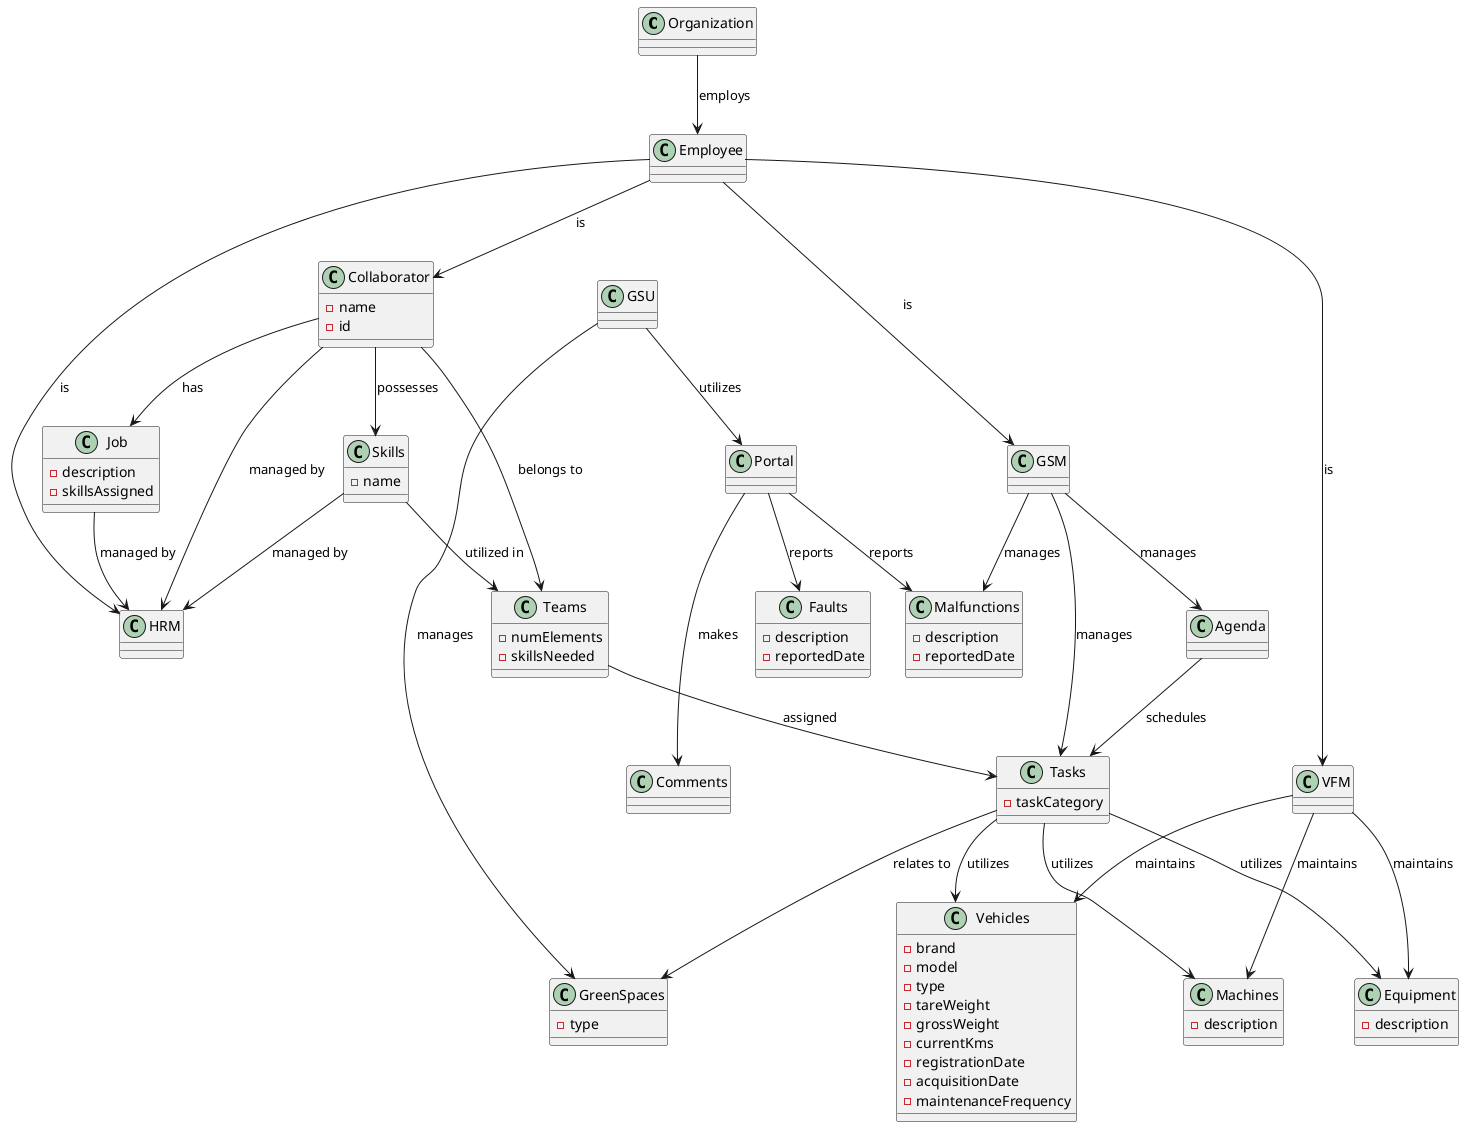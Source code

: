 @startuml


class Organization {
}

class Employee {
}

class Collaborator {
  - name 
  - id 
}

class HRM {
}

class GSM {
}

class VFM {
}

class Job {
  - description
  - skillsAssigned
}

class Skills {
  - name 
}

class Teams {
  - numElements 
  - skillsNeeded
}

class Tasks {
  - taskCategory 
}

class Agenda {
  
}

class Malfunctions {
  - description 
  - reportedDate 
}

class GreenSpaces {
  - type 
}

class Equipment {
  - description 
}

class Vehicles {
  - brand 
  - model 
  - type 
  - tareWeight 
  - grossWeight 
  - currentKms 
  - registrationDate
  - acquisitionDate 
  - maintenanceFrequency 
}

class Machines {
  - description 
}

class GSU {
}

class Portal {
}

class Faults {
  - description 
  - reportedDate
}

class Comments {
}


Organization --> Employee : "employs"

Employee --> Collaborator : "is"
Employee --> HRM : "is"
Employee --> GSM : "is"
Employee --> VFM : "is"

Collaborator --> HRM : "managed by"
Collaborator --> Job : "has"
Collaborator --> Skills : "possesses"
Collaborator --> Teams : "belongs to"

Job --> HRM : "managed by"

Skills --> HRM : "managed by"
Skills --> Teams : "utilized in"

Teams --> Tasks : "assigned"

GSM --> Agenda : "manages"
GSM --> Tasks : "manages"
GSM --> Malfunctions : "manages"

Agenda --> Tasks : "schedules"

Tasks --> GreenSpaces : "relates to"
Tasks --> Equipment : "utilizes"
Tasks --> Vehicles : "utilizes"
Tasks --> Machines : "utilizes"

VFM --> Vehicles : "maintains"
VFM --> Machines : "maintains"
VFM --> Equipment : "maintains"

GSU --> Portal : "utilizes"
Portal --> Malfunctions : "reports"
Portal --> Faults : "reports"
Portal ---> Comments : "makes"
GSU --> GreenSpaces : "manages"

@enduml
